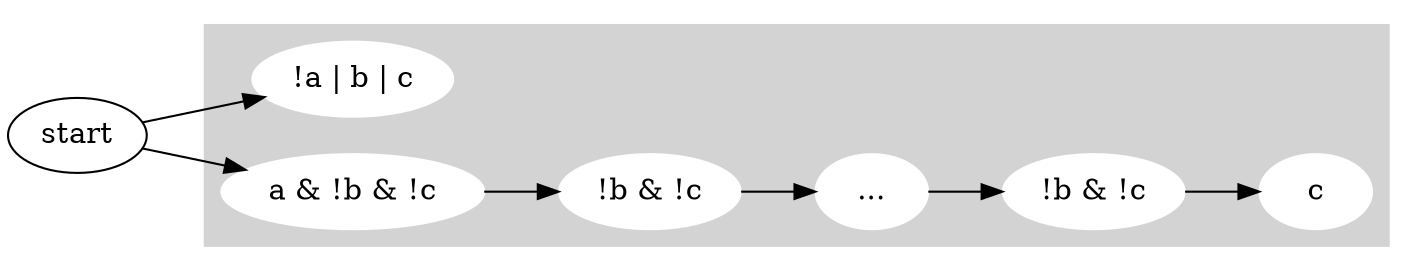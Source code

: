 digraph G {
	rankdir=LR
	start [label=start]
	subgraph cluster_0 {
		node [color=white style=filled]
		0 [label="!a | b | c"]
		1 [label="a & !b & !c"]
		2 [label="!b & !c"]
		1 -> 2
		3 [label="..."]
		2 -> 3
		4 [label="!b & !c"]
		3 -> 4
		5 [label=c]
		4 -> 5
		color=lightgrey style=filled
	}
	start -> 1
	start -> 0
}
